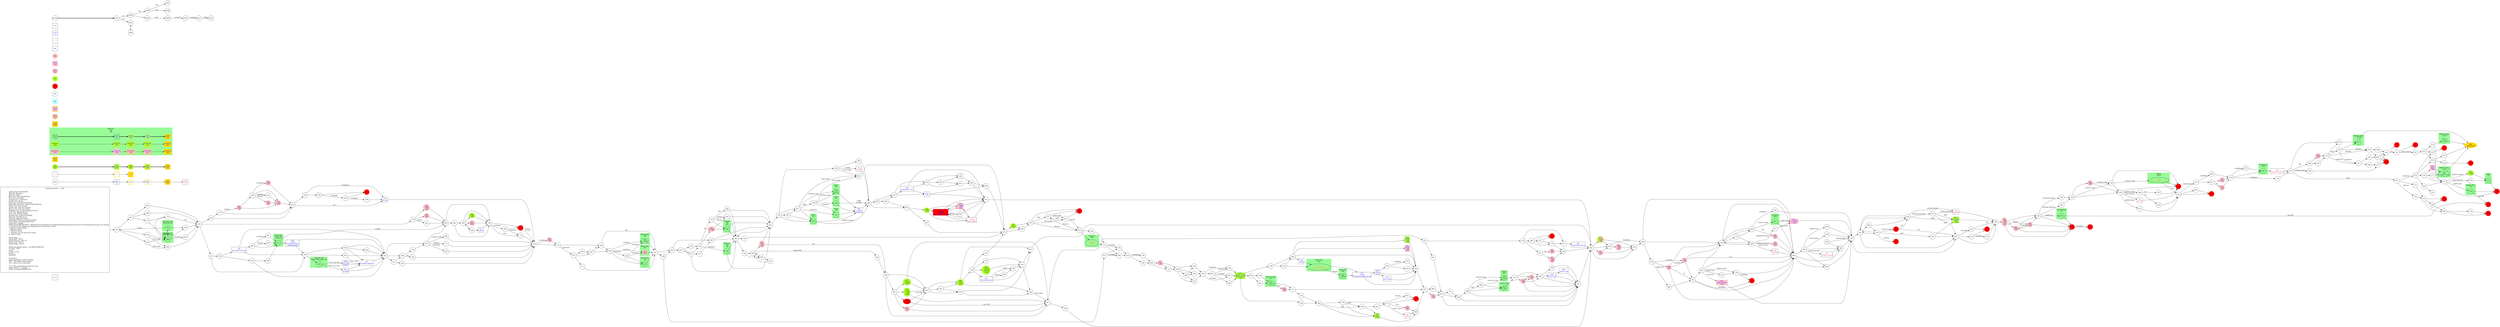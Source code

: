 digraph {
	// graph defaults
	rankdir=LR
	mclimit=50
	nodesep=.3 // changes horizontal separation of nodes
	ranksep=.4 // changes vertical separation of nodes
	node [height=.7
		width=.7
		shape=ellipse
		margin=0]
	edge[weight=5]
	stylesheet="../style.css"
	
	subgraph ShopMenu {
		node [fontcolor = "purple" shape = "rect" margin = 0.1]
		menu
	}

	// a box for a graph label
	// note that you can override the defaults set above
	title [label = "Fighting Fantasy --: Title\n\n \
		Light Green Fill: Benefits\l \
		Pink Fill: Penalties\l \
		Red Fill: Death\l \
		Blue Text: Key Items/Events\l \
		Red Text: Lost Items\l \
		Orange Text: Codewords\l \
		Purple Text: Shops\l \
		Blue Line: Forced Items/Events\l \
		Light Blue Text/Line: Optional Items/Events\l \
		Purple Line: Dice Events\l \
		Green Line: Stat Test Passed\l \
		Brown Line: Stat Test Failed\l \
		Magenta Line: Combat Related Events\l \
		Grey Text: Riddle Answer\l \
		Grey Line: Hidden Option\l \
		Orange Line: Codewords/Spells\l \
		Red Line: Possible Error\l \
		Gold Fill: Required Nodes\l \
		Light Blue Fill: Recommended Nodes\l \
		Gold Outline: Recommended Path\l \
		Green Box: Combat\l \
		SK/ST/LK/AT/AR/TM/CW/CL: Skill/Stamina/Luck/Attack Strength/Attack Round/Time/Consecutive Win Round/Consecutive Lose Round\l \
		?: Chance of this happening, depending on instructions in text\l \
		*: Special Combat Rules\l \
		-: Negative Status\l \
		+: Positive Status\l \
		^: Damage can be reduced by items\l \
		@: Take 2 items\l\l \
		Starts with:\l \
		Initial Skill: 1d6+6\l \
		Initial Stamina: 2d6+12\l \
		Initial Luck: 1d6+6\l \
		Initial Magic: 1d6+6\l\l \
		skill/stamina/luck potion: +all SK/ST/LK&1ILK\l \
		10 meal: +4ST\l \
		sword\l \
		leather armor\l \
		lantern\l \
		backpack\l\l \
		Comments:\l \
		throwing dagger*: 2EST damage\l \
		097*: -1SK until finding liquid\l \
		191*: same stats as yourself\l 
		313*: Next spell option cannot be used\l \
		magic potion*: +2 spells\l \
		Order: item/gold/AT/SK/ST/LK\l \
		"
		shape = "box"
		margin = 0.1]

	subgraph Required {
		node [style = "filled" color = "gold" fillcolor = "gold" fontcolor = "blue" shape = "rect"]
		key3
		wrd3 [fontcolor = "grey"]
		boo5
		dam5
		monboo5
		mondam5
		mon5
		400 [fontcolor = "black" shape = "octagon" label = "\N\n -levitation?"]
	}

	subgraph Required2 {
		node [style = "filled" color = "gold2" fillcolor = "gold2" fontcolor = "blue" shape = "rect"]
		req2
	}

	subgraph Recommended {
		node [penwidth = 3 color = "gold"]
		txt2
		key2 [shape = "rect" fontcolor = "blue"]
		wrd2 [shape = "rect" fontcolor = "grey"]
		boo3 [style = "filled" fillcolor = "greenyellow"]
		boo4 [style = "filled" fillcolor = "greenyellow"]
		dam3 [style = "filled" fillcolor = "pink"]
		dam4 [style = "filled" fillcolor = "pink"]
		monboo3 [style = "filled" fillcolor = "greenyellow"]
		monboo4 [style = "filled" fillcolor = "greenyellow"]
		mondam3 [style = "filled" fillcolor = "pink"]
		mondam4 [style = "filled" fillcolor = "pink"]
		mon3
		mon4
	}
	
	subgraph Optional {
		node [style = "filled" color = "paleturquoise1" fillcolor = "paleturquoise1" fontcolor = "blue" shape = "rect"]
		opt
	}

	subgraph Combat {
		style = "filled" color = "palegreen"
		subgraph cluster_00 {
			label = "Monster\n 0/0\n 0/0"
			mon1 [label = "\N\n text"]
			mon2 [shape = "rect" fontcolor = "blue" label = "\N\n text"]
			mon3 [label = "\N\n text"]
			mon4 [shape = "rect" fontcolor = "blue" label = "\N\n text"]
			mon5 [shape = "rect" fontcolor = "blue" label = "\N\n text"]
			monboo1 [style = "filled" color = "greenyellow" label = "\N\n text"]
			monboo2 [shape = "rect" style = "filled" color = "greenyellow" fontcolor = "blue" label = "\N\n text"]
			monboo3 [label = "\N\n text"]
			monboo4 [shape = "rect" fontcolor = "blue" label = "\N\n text"]
			monboo5 [shape = "rect" fontcolor = "blue" label = "\N\n text"]
			mondam1 [style = "filled" color = "pink" label = "\N\n text"]
			mondam2 [shape = "rect" style = "filled" color = "pink" fontcolor = "blue" label = "\N\n text"]
			mondam3 [label = "\N\n text"]
			mondam4 [shape = "rect" fontcolor = "blue" label = "\N\n text"]
			mondam5 [shape = "rect" fontcolor = "blue" label = "\N\n text"]
		}
		
		subgraph cluster_01 {
			label = "Gark\n 7/11"
			016
		}
		
		subgraph cluster_02 {
			label = "Clawbeast\n 9/14"
			030
		}
		
		subgraph cluster_03 {
			label = "Spider-Man\n 7/5"
			039
		}
		
		subgraph cluster_04 {
			label = "Sewer Snake\n 6/7"
			073 [label = "\N\n +3AT?"]
		}
		
		subgraph cluster_05 {
			label = "Gargoyle\n 9/10"
			101
		}
		
		subgraph cluster_06 {
			label = "Gark\n 5/5"
			152
		}
		
		subgraph cluster_07 {
			label = "Ape-Dog 7/4\n Dog-Ape 6/6"
			162
		}
		
		subgraph cluster_08 {
			label = "Golem\n 8/10"
			190 [label = "\N\n clone"]
		}
		
		subgraph cluster_09 {
			label = "Self*\n ?/?"
			191
		}
		
		subgraph cluster_10 {
			label = "Tall Man 8/8\n Short Man (ally) 7/6"
			205
		}
		
		subgraph cluster_11 {
			label = "Dwarf 5/6\n Goblin 6/4\n Orc 5/7"
			213
		}
		
		subgraph cluster_12 {
			label = "Wheelie\n 7/6\n 6/5"
			220
		}
		
		subgraph cluster_13 {
			label = "Calacorn\n 9/8"
			246 [fontcolor = "darkorange" label = "\N\n -weakness?\n -4AT?"]
		}
		
		subgraph cluster_14 {
			label = "Gark\n 7/11"
			262 [label = "\N\n clone"]
		}
		
		subgraph cluster_15 {
			label = "Rhino-Man\n 8/9"
			264 [label = "\N\n +1dAT"]
		}
		
		subgraph cluster_16 {
			label = "Black Elf\n 8/4"
			275 [fontcolor = "darkorange" label = "\N\n -3EAT (weakness)\n clone (creature copy)"]
		}
		
		subgraph cluster_17 {
			label = "Ape-Dog 7/4\n Dog-Ape 6/6"
			288
		}
		
		subgraph cluster_18 {
			label = "Golem 8/10"
			303 [label = "\N\n -1AT"]
		}
		
		subgraph cluster_19 {
			label = "Rhino-Man\n 4/7"
			307 [style = "filled" color = "pink" label = "\N\n -2ST"]
		}
		
		subgraph cluster_20 {
			label = "Rhino-Man\n 8/9"
			325
		}
		
		subgraph cluster_21 {
			label = "Spider-Man\n 7/5"
			330
		}
		
		subgraph cluster_22 {
			label = "Gark\n 7/11"
			336
		}
		
		subgraph cluster_23 {
			label = "Balthus Dire\n 12/19"
			337 [label = "\N\n -2EAT? ring"]
		}
		
		subgraph cluster_24 {
			label = "Wheelie\n 7/6\n 6/5"
			346
		}
		
		subgraph cluster_25 {
			label = "Balthus Dire\n 12/19"
			351
		}
		
		subgraph cluster_26 {
			label = "Balthus Dire\n 12/19"
			353 [label = "\N\n +2AT"]
		}
		
		subgraph cluster_27 {
			label = "Hydra\n 10/17"
			360 [fontcolor = "darkorange" label = "\N\n clone (creature copy)"]
		}
		
		subgraph cluster_28 {
			label = "Black Elf\n 8/4"
			399 [label = "\N\n -4EAT"]
		}
		
		cbt
	}

	subgraph Death {
		node [style = "filled" color = "red"]
		061
		065
		071
		072
		082
		103
		119
		148
		153
		164
		166 [label = "\N\n -0~4ST"]
		181 [label = "\N\n -4ST"]
		184
		194
		199
		202
		208
		248
		250
		283
		342
		365 [shape = "rect" fontcolor = "blue" label = "\N\n 2 spells\n 50 gold\n breastplate (-2EAT)"]
		369
		376
		ddt
	}

	subgraph Boost {
		node [style = "filled" color = "greenyellow"]
		boo1 [label = "\N\n text"]
		boo2 [shape = "rect" fontcolor = "blue" label = "\N\n text"]
		boo3 [label = "\N\n text"]
		boo4 [shape = "rect" fontcolor = "blue" label = "\N\n text"]
		boo5 [shape = "rect" fontcolor = "blue" label = "\N\n text"]
		021 [shape = "rect" fontcolor = "blue" label = "\N\n info\n +2LK" tooltip = "find fleece"]
		027 [shape = "rect" fontcolor = "blue" label = "\N\n -all gold\n info\n +2LK" tooltip = "beware ganjees"]
		066 [label = "\N\n +all SK\n +all ST\n +1LK"]
		092 [label = "\N\n +2ST"]
		120 [shape = "rect" fontcolor = "blue" label = "\N\n drink\n +2ST\n +3LK"]
		253 [label = "\N\n +1SK\n +3ST\n +1LK"]
		313 [label = "\N*\n silence\n +2ST"]
		315 [label = "\N\n +4SK"]
		317 [color = "greenyellow:pink" label = "\N\n +1LK\n -1ST"]
		323 [shape = "rect" fontcolor = "blue" label = "\N*\n magic sword\n silver mirror\n +1AT"]
		356 [label = "\N\n +2ST\n +1LK"]
		385 [label = "\N\n +2ST"]
		397 [label = "\N\n +2ST"]
		bst
	}

	subgraph Damage {
		node [style = "filled" color = "pink"]
		dam1 [label = "\N\n text"]
		dam2 [shape = "rect" fontcolor = "blue" label = "\N\n text"]
		dam3 [label = "\N\n text"]
		dam4 [shape = "rect" fontcolor = "blue" label = "\N\n text"]
		dam5 [shape = "rect" fontcolor = "blue" label = "\N\n text"]
		043 [label = "\N\n -1ST"]
		062 [shape = "rect" fontcolor = "blue" label = "\N\n +10 gold?\n -1LK"]
		067 [label = "\N\n -4ST"]
		074 [label = "\N\n -4ST"]
		085 [label = "\N\n -2ST"]
		087 [label = "\N\n -2ST"]
		088 [label = "\N\n -?ST"]
		091 [shape = "rect" fontcolor = "blue" label = "\N\n golden fleece?\n -?LK"]
		094 [label = "\N\n -1ST"]
		097 [label = "\N*\n -1SK"]
		121 [label = "\N\n -1ST"]
		125 [label = "\N\n -5ST?\n -1LK"]
		129 [label = "\N\n -1SK"]
		150 [label = "\N\n -2ST"]
		151 [label = "\N\n -2ST"]
		163 [shape = "rect" fontcolor = "blue" label = "\N\n drink\n -1SK\n -2ST"]
		170 [label = "\N\n -?ST"]
		182 [label = "\N\n -1SK\n -2ST\n -1LK"]
		224 [label = "\N\n -2ST"]
		231 [label = "\N\n -?ST\n -?LK"]
		233 [label = "\N\n -5ST"]
		240 [label = "\N\n -2ST"]
		254 [label = "\N\n -1SK\n -2ST"]
		267 [label = "\N*\n -1LK"]
		271 [label = "\N\n -1SK"]
		278 [shape = "rect" fontcolor = "blue" label = "\N\n +? gold\n -?SK\n -?ST"]
		282 [label = "\N\n -2ST"]
		300 [label = "\N\n -0~6ST"]
		305 [label = "\N\n -2ST"]
		319 [label = "\N\n -2ST"]
		331 [label = "\N\n -1SK\n -3ST"]
		333 [label = "\N\n -2ST"]
		370 [label = "\N\n -2ST"]
		378 [label = "\N\n -4ST"]
		381 [shape = "rect" fontcolor = "blue" label = "\N\n ring?\n -1LK"]
		383 [label = "\N\n -2ST"]
		395 [label = "\N\n -2ST"]
		ddg
	}

	subgraph Key_Item {
		node [fontcolor = "blue" shape = "rect"]
		key1 [label = "\N\n info" tooltip = "info text"]
		key2 [label = "\N\n text"]
		key3 [label = "\N\n text"]
		key4 [fontcolor = "crimson" label = "\N\n -text"]
		015 [label = "\N\n throwing dagger*"]
		018 [label = "\N\n info" tooltip = "dire weak to sunlight"]
		034 [label = "\N\n green key"]
		079 [label = "\N\n berries"]
		089 [label = "\N\n spider-man"]
		093 [label = "\N\n hogweed essence"]
		102 [label = "\N\n charmed amulet"]
		105 [label = "\N\n fire water"]
		134 [label = "\N\n password: scimitar"]
		135 [label = "\N\n info" tooltip = "miks, needleknife, cannot use metal disguises"]
		141 [label = "\N\n drink"]
		160 [fontcolor = "crimson" label = "\N\n -gadget"]
		171 [fontcolor = "crimson" label = "\N\n &plusmn;? gold\n -fool's gold?"]
		180 [label = "\N\n 6 gold\n hairbrush"]
		235 [label = "\N\n 8 gold\n healing ointment\n magik potion"]
		238 [label = "\N\n combination: 217"]
		241 [fontcolor = "darkorange" label = "\N\n -strength?\n -3AT?"]
		242 [label = "\N\n drink\n wine"]
		267 [label = "\N\n drink"]
		272 [label = "\N\n 8 gold\n damaged pocket myriad"]
		241 [fontcolor = "crimson" label = "\N\n -healing ointment"]
		309 [label = "\N\n 20 gold"]
		312 [fontcolor = "crimson" label = "\N\n -mirror"]
		327 [fontcolor = "crimson" label = "\N\n -pocket myriad"]
		334 [label = "\N\n drink"]
		340 [fontcolor = "crimson" label = "\N\n -mirror"]
		368 [label = "\N\n 28 gold\n dagger"]
		387 [fontcolor = "crimson" label = "\N\n -mirror"]
		391 [fontcolor = "crimson" label = "\N\n -3 gold"]
		kky
	}
	
	subgraph Key_Word {
		node [fontcolor = "grey" shape = "rect"]
		wrd1 [label = "\N\n text"]
		wrd2 [label = "\N\n text"]
		wrd3 [label = "\N\n text"]
		wwd
	}
	
	subgraph Shop {
		node [fontcolor = "purple" shape = "rect"]
		shop1 [label = "\N\n text"]
		shp
	}

	mon1 -> mon2 -> mon3 -> mon4 -> mon5 [penwidth = 3]
	boo1 -> boo2 -> boo3 -> boo4 -> boo5 [penwidth = 3]
	txt1 -> key1 -> txt2 -> key2 -> key3 -> key4
	wrd1 -> wrd2 -> wrd3
	monboo1 -> monboo2 -> monboo3 -> monboo4 -> monboo5
	mondam1 -> mondam2 -> mondam3 -> mondam4 -> mondam5

	myTitle -> z001 [penwidth = 3]
	z001 -> z002 [class = "dice" label = "1-3"]
	z001 -> z003 [class = "dice" label = "4-6"]
	z002 -> z004 [class = "pass" label = "LK"]
	z002 -> z005 [class = "fail"]
	z003 -> z006 [dir = "both"]
	z004 -> z007 [class = "req" label = "req"]
	z004 -> z008 [class = "opt" label = "-opt"]
	z005 -> z009 [class = "info" label = "info"]
	z009 -> z010 [class = "err" label = "error(?)"]
	z010 -> z011 [class = "cbt" label = "escape"]
	z011 -> z012 [class = "skill" label = "spell"]
	{
		rank = same
		z003
		z006
	}

	title -> 001
	001 -> 261
	001 -> 230
	001 -> 020
	002 -> 142
	002 -> 343
	003 -> 327 [class = "opt" label = "-pocket myriad"]
	003 -> 059 [class = "opt" label = "-spider-man"]
	003 -> 236 [class = "opt" label = "-small berries"]
	003 -> 286
	003 -> 366
	004 -> 190 [class = "skill" label = "creature copy"]
	004 -> 303
	005 -> 040
	005 -> 361
	006 -> 367
	007 -> 268 [class = "skill" label = "strength"]
	007 -> 116
	008 -> 218
	009 -> 031
	010 -> 249
	011 -> 036 [class = "skill" label = "fool's gold"]
	011 -> 262 [class = "skill" label = "creature copy"]
	011 -> 128 [class = "skill" label = "ESP"]
	011 -> 152 [class = "skill" label = "weakness"]
	011 -> 016
	012 -> 274
	012 -> 335
	012 -> 078
	013 -> 302
	013 -> 215
	014 -> 079 [class = "pass" label = "LK"]
	014 -> 100 [class = "fail"]
	015 -> 245
	016 -> 099 [class = "cbt" label = ">4AR & escape"]
	016 -> 180
	017 -> 093
	018 -> 084
	018 -> 031
	019 -> 363 [class = "skill" label = "levitation"]
	019 -> 254
	020 -> 288
	020 -> 096 [class = "skill" label = "fool's gold"]
	021 -> 006
	022 -> 188
	023 -> 169
	024 -> 372 [class = "skill" label = "shielding"]
	024 -> 219
	025 -> 206
	025 -> 133 [class = "skill" label = "strength"]
	025 -> 239
	026 -> 087 [class = "skill" label = "fire"]
	026 -> 345 [class = "skill" label = "weakness"]
	026 -> 101 [class = "skill" label = "creature copy"]
	026 -> 304
	027 -> 206
	028 -> 243
	028 -> 002
	029 -> 271
	029 -> 131
	030 -> 241
	031 -> 169
	032 -> 251
	033 -> 213
	034 -> 089
	034 -> 237
	035 -> 364
	035 -> 246
	036 -> 234
	037 -> 229
	038 -> 132
	038 -> 306
	039 -> 208 [class = "cbt" label = "lose AR"]
	039 -> 248
	040 -> 243
	040 -> 002
	041 -> 257
	042 -> 138 [class = "opt" label = "-silver mirror"]
	042 -> 091 [class = "opt" label = "-hairbrush"]
	042 -> 223 [class = "opt" label = "-spider-man"]
	042 -> 064
	042 -> 304
	043 -> 014
	044 -> 535
	044 -> 277
	045 -> 166
	045 -> 313
	045 -> 253
	045 -> 097
	046 -> 195
	046 -> 074
	047 -> 008 [class = "skill" label = "creature copy"]
	047 -> 173 [class = "skill" label = "illusion"]
	047 -> 259 [class = "skill" label = "levitation"]
	047 -> 209
	048 -> 232
	048 -> 199
	049 -> 255
	050 -> 164
	051 -> 301 [class = "skill" label = "strength"]
	051 -> 159 [class = "skill" label = "weakness"]
	051 -> 280
	052 -> 385
	052 -> 227
	053 -> 194
	054 -> 287 [class = "opt" label = "-healing ointment"]
	054 -> 160 [class = "opt" label = "-pocket myraid"]
	054 -> 027 [class = "opt" label = "-gold"]
	054 -> 104
	055 -> 249
	055 -> 010
	056 -> 120
	056 -> 163
	056 -> 334
	056 -> 095
	057 -> 150 [class = "pass" label = "LK"]
	057 -> 233 [class = "fail"]
	058 -> 298
	058 -> 267
	058 -> 092
	058 -> 156
	059 -> 140
	060 -> 033 [class = "skill" label = "levitation"]
	060 -> 295 [class = "skill" label = "illusion"]
	060 -> 213
	061
	062 -> 140
	063 -> 263
	063 -> 135
	064 -> 286
	064 -> 003
	064 -> 366
	065
	066 -> 270
	067 -> 143 [class = "skill" label = "creature copy"]
	067 -> 226
	068 -> 207
	068 -> 022
	068 -> 354
	069 -> 193
	070 -> 307 [class = "skill" label = "weakness"]
	070 -> 264 [class = "skill" label = "strength"]
	070 -> 325
	071 -> 218 [class = "pass" label = "AT&ge;15\n 3 tries"]
	072
	073 -> 112
	073 -> 282 [class = "skill" label = "fire"]
	074 -> 377
	075 -> 040
	076 -> 191
	077 -> 187 [class = "skill" label = "ESP"]
	077 -> 046 [class = "skill" label = "fire"]
	077 -> 349 [class = "skill" label = "creature copy"]
	077 -> 355
	078 -> 324
	078 -> 124
	078 -> 277
	079 -> 218
	080 -> 199
	080 -> 232
	081 -> 251
	082
	083 -> 245
	084 -> 234
	085 -> 395 [class = "skill" label = "illusion"]
	085 -> 322
	085 -> 248
	086 -> 251
	087 -> 064
	088 -> 292 [class = "dice" label = "6"]
	088 -> 170 [class = "skill" label = "strength"]
	088 -> 064
	088 -> 304
	089 -> 237
	090 -> 176
	090 -> 021
	090 -> 329 [class = "skill" label = "ESP"]
	091 -> 140
	092 -> 156
	093 -> 169
	094 -> 118
	095 -> 367
	096 -> 251
	097 -> 013
	097 -> 281
	098 -> 303
	098 -> 004 [class = "skill" label = "fire"]
	098 -> 190 [class = "skill" label = "creature copy"]
	098 -> 237
	099 -> 052
	099 -> 038
	100 -> 079 [class = "skill" label = "levitation"]
	100 -> 276
	101 -> 062 [class = "cbt" label = "copy wins"]
	101 -> 064 [class = "cbt" label = "copy loses"]
	102 -> 183 [class = "opt" label = "-? gold"]
	102 -> 396 [class = "opt" label = "-artifact"]
	102 -> 270
	103
	104 -> 266
	104 -> 310
	104 -> 054
	104 -> 025
	105 -> 095
	106 -> 218
	107 -> 184
	108 -> 073
	109 -> 030
	110 -> 251 [class = "pass" label = "LK"]
	110 -> 288 [class = "fail"]
	111 -> 347 [class = "opt" label = "-silver mirror"]
	111 -> 153
	112 -> 212
	112 -> 367
	113 -> 388
	113 -> 145
	114 -> 218
	115 -> 373
	116 -> 210
	117 -> 337
	118 -> 273 [class = "req" label = "password"]
	118 -> 198
	119
	120 -> 095
	121 -> 257
	122 -> 047
	123 -> 211 [class = "skill" label = "fool's gold"]
	123 -> 035 [class = "skill" label = "illusion"]
	123 -> 283
	124 -> 400
	125 -> 209
	126 -> 316
	127 -> 053 [class = "req" label = "-berries"]
	127 -> 387 [class = "req" label = "-silver mirror"]
	127 -> 240 [class = "skill" label = "fire"]
	127 -> 194
	128 -> 336
	128 -> 036 [class = "skill" label = "fool's gold"]
	128 -> 262 [class = "skill" label = "creature copy"]
	128 -> 152 [class = "skill" label = "weakness"]
	129 -> 260
	129 -> 370
	129 -> 237
	130 -> 333
	131 -> 348
	132 -> 018
	132 -> 238
	132 -> 375
	133 -> 206 [class = "pass" label = "LK"]
	133 -> 082 [class = "fail"]
	134 -> 060
	134 -> 269
	134 -> 245
	135 -> 326
	136 -> 017
	136 -> 167
	136 -> 389
	137 -> 383 [class = "skill" label = "stamina"]
	137 -> 014
	138 -> 376 [class = "skill" label = "shielding"]
	138 -> 064
	139 -> 346
	139 -> 244 [class = "skill" label = "illusion"]
	139 -> 028 [class = "skill" label = "fire"]
	140 -> 025
	140 -> 104
	141 -> 156
	142 -> 234
	143 -> 360 [class = "skill" label = "creature copy"]
	143 -> 226
	143 -> 184
	144 -> 154
	144 -> 056
	145 -> 080
	146 -> 247
	146 -> 201
	146 -> 102
	146 -> 066
	147 -> 260
	147 -> 129
	147 -> 370
	148
	149 -> 245
	149 -> 380
	150 -> 374
	151 -> 019
	151 -> 197
	152 -> 180
	153
	154 -> 275
	154 -> 056
	155 -> 065
	156 -> 071
	156 -> 284 [class = "skill" label = "levitation"]
	156 -> 114 [class = "skill" label = "fire"]
	157 -> 199
	157 -> 232
	158 -> 077
	159 -> 323
	160 -> 206
	161 -> 106
	161 -> 390
	162 -> 032
	162 -> 001 [class = "cbt" label = "escape"]
	163 -> 095
	164
	165 -> 398 [class = "skill" label = "strength"]
	165 -> 202
	166 -> 013 [class = "pass" label = "1 of 3 SK"]
	166 -> 281 [class = "pass" label = "1 of 3 SK"]
	167 -> 224 [class = "pass" label = "LK"]
	167 -> 331 [class = "fail"]
	168 -> 328
	169 -> 019
	169 -> 197
	169 -> 317
	169 -> 151
	170 -> 292
	170 -> 064 [class = "dice" label = "4~6"]
	170 -> 304
	171 -> 365
	171 -> 278
	171 -> 031
	172 -> 026
	172 -> 289
	173 -> 218
	174 -> 268
	174 -> 116 [class = "skill" label = "strength"]
	175 -> 110
	175 -> 288
	176 -> 127
	176 -> 021
	176 -> 329 [class = "skill" label = "ESP"]
	177 -> 005
	177 -> 344
	178 -> 017
	178 -> 265
	179 -> 378
	179 -> 125
	179 -> 341 [class = "skill" label = "shield"]
	180 -> 099
	181 -> 054 [class = "pass" label = "LK"]
	181 -> 025 [class = "pass" label = "LK"]
	182 -> 085 [class = "skill" label = "fire"]
	182 -> 395 [class = "skill" label = "illusion"]
	182 -> 322
	182 -> 248
	183 -> 270
	184
	185 -> 013 [class = "skill" label = "fool's gold"]
	186 -> 015
	186 -> 083
	186 -> 245
	187 -> 279 [class = "skill" label = "levitation"]
	187 -> 314 [class = "skill" label = "illusion"]
	187 -> 115
	188 -> 301 [class = "skill" label = "strength"]
	188 -> 159 [class = "skill" label = "weakness"]
	188 -> 051
	189 -> 319 [class = "skill" label = "illusion"]
	189 -> 130 [class = "skill" label = "shielding"]
	189 -> 043 [class = "skill" label = "weakness"]
	189 -> 333
	190 -> 147
	191 -> 119
	192 -> 029
	193 -> 211 [class = "skill" label = "fool's gold"]
	193 -> 123 [class = "skill" label = "ESP"]
	193 -> 035 [class = "skill" label = "illusion"]
	193 -> 283
	194
	195 -> 377
	196 -> 045
	196 -> 013
	196 -> 281
	197 -> 363
	198 -> 177 [class = "pass" label = "LK"]
	198 -> 290 [class = "fail"]
	199
	200 -> 237
	200 -> 098
	201 -> 270
	202
	203 -> 016
	203 -> 011
	204 -> 073
	205 -> 309 [class = "cbt" label = "short man alive"]
	205 -> 368 [class = "cbt" label = "short man dies"]
	206 -> 182
	207 -> 188
	208
	209 -> 156
	209 -> 362
	210 -> 192 [class = "skill" label = "shielding"]
	210 -> 359
	211 -> 123 [class = "skill" label = "ESP"]
	211 -> 035 [class = "skill" label = "illusion"]
	211 -> 283
	212 -> 090
	213 -> 235
	213 -> 209 [class = "cbt" label = "escape"]
	214 -> 062
	215 -> 136
	215 -> 041
	216 -> 294
	216 -> 391 [class = "opt" label = "-3 gold"]
	216 -> 036 [class = "skill" label = "fool's gold"]
	217 -> 293 [class = "skill" label = "shielding"]
	217 -> 057
	218 -> 118
	218 -> 094 [class = "skill" label = "strength"]
	219 -> 095
	220 -> 243
	220 -> 002
	221 -> 127
	222 -> 137
	222 -> 014
	223 -> 138
	224 -> 265
	225 -> 015 [class = "skill" label = "fool's gold"]
	225 -> 245
	226 -> 312 [class = "opt" label = "silver mirror"]
	226 -> 037 [class = "opt" label = "golden fleece"]
	226 -> 384 [class = "opt" label = "pocket myriad"]
	226 -> 184
	227 -> 234
	228 -> 088
	228 -> 170 [class = "skill" label = "strength"]
	228 -> 296 [class = "opt" label = "copper key"]
	229 -> 217 [class = "info" label = "combination"]
	229 -> 050
	229 -> 164
	230 -> 096 [class = "skill" label = "fool's gold"]
	230 -> 288
	231 -> 196 [class = "pass" label = "LK"]
	231 -> 243 [class = "fail"]
	232 -> 111 [class = "pass" label = "LK"]
	232 -> 072 [class = "fail"]
	233 -> 374
	234 -> 397
	234 -> 069
	235 -> 245
	235 -> 269
	236 -> 140
	237 -> 169
	238 -> 018
	238 -> 375
	238 -> 031
	239 -> 379 [class = "skill" label = "levitation"]
	239 -> 082
	240 -> 006
	241 -> 077
	242 -> 024
	242 -> 105
	242 -> 095
	243 -> 352
	243 -> 002
	244 -> 002
	244 -> 243
	245 -> 161
	245 -> 390
	245 -> 047
	246 -> 174
	247 -> 234
	248 -> 103 [class = "skill" label = "levitation"]
	249 -> 392 [class = "opt" label = "copper key"]
	249 -> 231
	249 -> 055
	250
	251 -> 222
	251 -> 179
	251 -> 321
	252 -> 229
	253 -> 013
	253 -> 281
	254 -> 197
	255 -> 198 [class = "pass" label = "LK"]
	255 -> 290 [class = "fail"]
	256 -> 065
	256 -> 155
	257 -> 237
	257 -> 357
	257 -> 200
	258 -> 140 [class = "skill" label = "illusion/spell"]
	258 -> 366
	259 -> 218
	260 -> 034
	260 -> 299
	260 -> 237
	261 -> 081
	261 -> 175
	261 -> 394
	262 -> 180
	263 -> 326
	264 -> 177
	265 -> 169
	266 -> 310
	266 -> 054
	267 -> 156
	268 -> 210
	269 -> 205
	269 -> 186
	269 -> 225
	270 -> 185
	270 -> 023
	271 -> 348
	271 -> 131
	272 -> 242
	272 -> 095
	273 -> 371
	273 -> 255
	273 -> 049
	274 -> 353
	274 -> 277
	275 -> 399 [class = "skill" label = "illusion"]
	275 -> 272
	276 -> 165 [class = "skill" label = "strength"]
	276 -> 202
	277 -> 330 [class = "req" label = "-spider-man"]
	277 -> 315 [class = "req" label = "-pocket myriad"]
	277 -> 076 [class = "req" label = "-small berries"]
	277 -> 119
	278 -> 171
	278 -> 365
	278 -> 031
	279 -> 044
	279 -> 318
	279 -> 078
	279 -> 335
	280 -> 323
	281 -> 382
	281 -> 285
	281 -> 356
	282 -> 112
	283
	284 -> 071
	284 -> 114 [class = "skill" label = "levitation"]
	285 -> 185
	285 -> 023
	286 -> 140
	287 -> 160 [class = "opt" label = "-pocket myriad"]
	287 -> 027 [class = "opt" label = "-gold"]
	287 -> 025
	288 -> 162 [class = "skill" label = "strength"]
	288 -> 086 [class = "skill" label = "levitation"]
	288 -> 032
	289 -> 340 [class = "req" label = "-silver mirror"]
	289 -> 214 [class = "req" label = "-hogweed essence"]
	289 -> 305 [class = "req" label = "-healing ointment"]
	289 -> 304
	290 -> 325
	290 -> 307 [class = "skill" label = "weakness"]
	290 -> 070 [class = "skill" label = "levitation"]
	290 -> 264 [class = "skill" label = "strength"]
	291 -> 328
	292 -> 376 [class = "skill" label = "shielding"]
	292 -> 064
	292 -> 042
	293 -> 374
	294 -> 099
	295 -> 213
	296 -> 292
	297 -> 002
	297 -> 316
	297 -> 075
	298 -> 058
	298 -> 141
	299 -> 237
	300 -> 244 [class = "skill" label = "illusion"]
	300 -> 346
	301 -> 323
	302 -> 169
	303 -> 147
	304 -> 172
	304 -> 026
	304 -> 289
	304 -> 064
	305 -> 064
	306 -> 052
	306 -> 132
	307 -> 177
	308 -> 257
	309 -> 015
	309 -> 245
	310 -> 181 [class = "skill" label = "creature copy"]
	310 -> 250 [class = "skill" label = "illusion"]
	310 -> 393 [class = "skill" label = "ESP"]
	310 -> 104
	311 -> 178
	311 -> 061
	312 -> 184
	313 -> 013
	313 -> 281
	314 -> 373
	315 -> 191
	316 -> 220 [class = "skill" label = "shielding"]
	316 -> 139 [class = "pass" label = "LK"]
	316 -> 300 [class = "fail"]
	317 -> 019
	317 -> 197 
	318 -> 381
	318 -> 117
	318 -> 277
	319 -> 333
	320 -> 332 [class = "skill" label = "illusion"]
	320 -> 113 [class = "skill" label = "weakness"]
	320 -> 351
	321 -> 269
	321 -> 339
	322 -> 039 [class = "req" label = "spider jar"]
	322 -> 168 [class = "req" label = "charmed amulet"]
	322 -> 291 [class = "req" label = "healing ointment"]
	322 -> 248
	323 -> 386
	323 -> 144
	323 -> 338
	324 -> 369
	325 -> 177
	326 -> 084
	326 -> 031
	327 -> 366
	328 -> 067
	328 -> 143 [class = "skill" label = "creature copy"]
	328 -> 226
	329 -> 021
	329 -> 221
	330 -> 208 [class = "cbt" label = "lose AR"]
	330 -> 119
	331 -> 265
	332 -> 080
	332 -> 048
	333 -> 014
	334 -> 275
	335 -> 342
	336 -> 099 [class = "cbt" label = ">4AR\n escape"]
	336 -> 180
	337 -> 400
	338 -> 090
	339 -> 134
	339 -> 149
	340 -> 064
	341 -> 209
	342
	343 -> 055
	343 -> 249
	344 -> 007
	344 -> 005
	345 -> 140
	346 -> 243
	346 -> 002
	347 -> 012
	348 -> 207
	348 -> 022
	348 -> 354
	348 -> 068
	349 -> 157
	350 -> 218
	351 -> 400
	352 -> 203
	352 -> 016
	352 -> 216
	352 -> 011
	353 -> 400
	354 -> 188
	355 -> 351
	356 -> 146
	356 -> 185
	356 -> 023
	357 -> 200
	358 -> 148
	358 -> 256
	359 -> 029
	360 -> 229 [class = "cbt" label = "wins"]
	360 -> 184
	361 -> 297 [class = "pass" label = "LK"]
	361 -> 126 [class = "fail"]
	362 -> 058
	362 -> 156
	363 -> 228
	363 -> 064
	363 -> 304
	364 -> 174
	365 -> 009 [class = "skill" label = "illusion"]
	365 -> 171
	365 -> 278
	365 -> 031
	366 -> 140
	367 -> 308
	367 -> 121
	368 -> 015
	369
	370 -> 260
	370 -> 129
	370 -> 237
	371 -> 177
	372 -> 095
	373 -> 148
	373 -> 256
	373 -> 358
	374 -> 030
	374 -> 109 [class = "skill" label = "shielding"]
	374 -> 158 [class = "skill" label = "weakness"]
	375 -> 263
	375 -> 135
	375 -> 063
	376
	377 -> 332 [class = "skill" label = "illusion"]
	377 -> 113 [class = "skill" label = "weakness"]
	377 -> 320 [class = "skill" label = "ESP"]
	377 -> 355
	378 -> 209
	379 -> 206
	380 -> 213
	381 -> 337
	382 -> 285
	382 -> 356
	383 -> 333
	383 -> 189
	384 -> 252 [class = "dice" label = "5-6"]
	384 -> 107 [class = "dice" label = "1-4"]
	385 -> 365
	385 -> 278
	385 -> 171
	386 -> 204
	386 -> 108
	387 -> 006
	388 -> 157
	389 -> 061
	389 -> 178
	389 -> 311
	390 -> 350 [class = "pass" label = "LK"]
	390 -> 122 [class = "fail"]
	391 -> 099
	392 -> 196
	393 -> 027 [class = "req" label = "gold"]
	393 -> 025
	394 -> 251
	395 -> 322
	395 -> 248
	395 -> 085
	396 -> 183
	397 -> 069
	397 -> 193
	398 -> 079
	399 -> 272
	400
}
